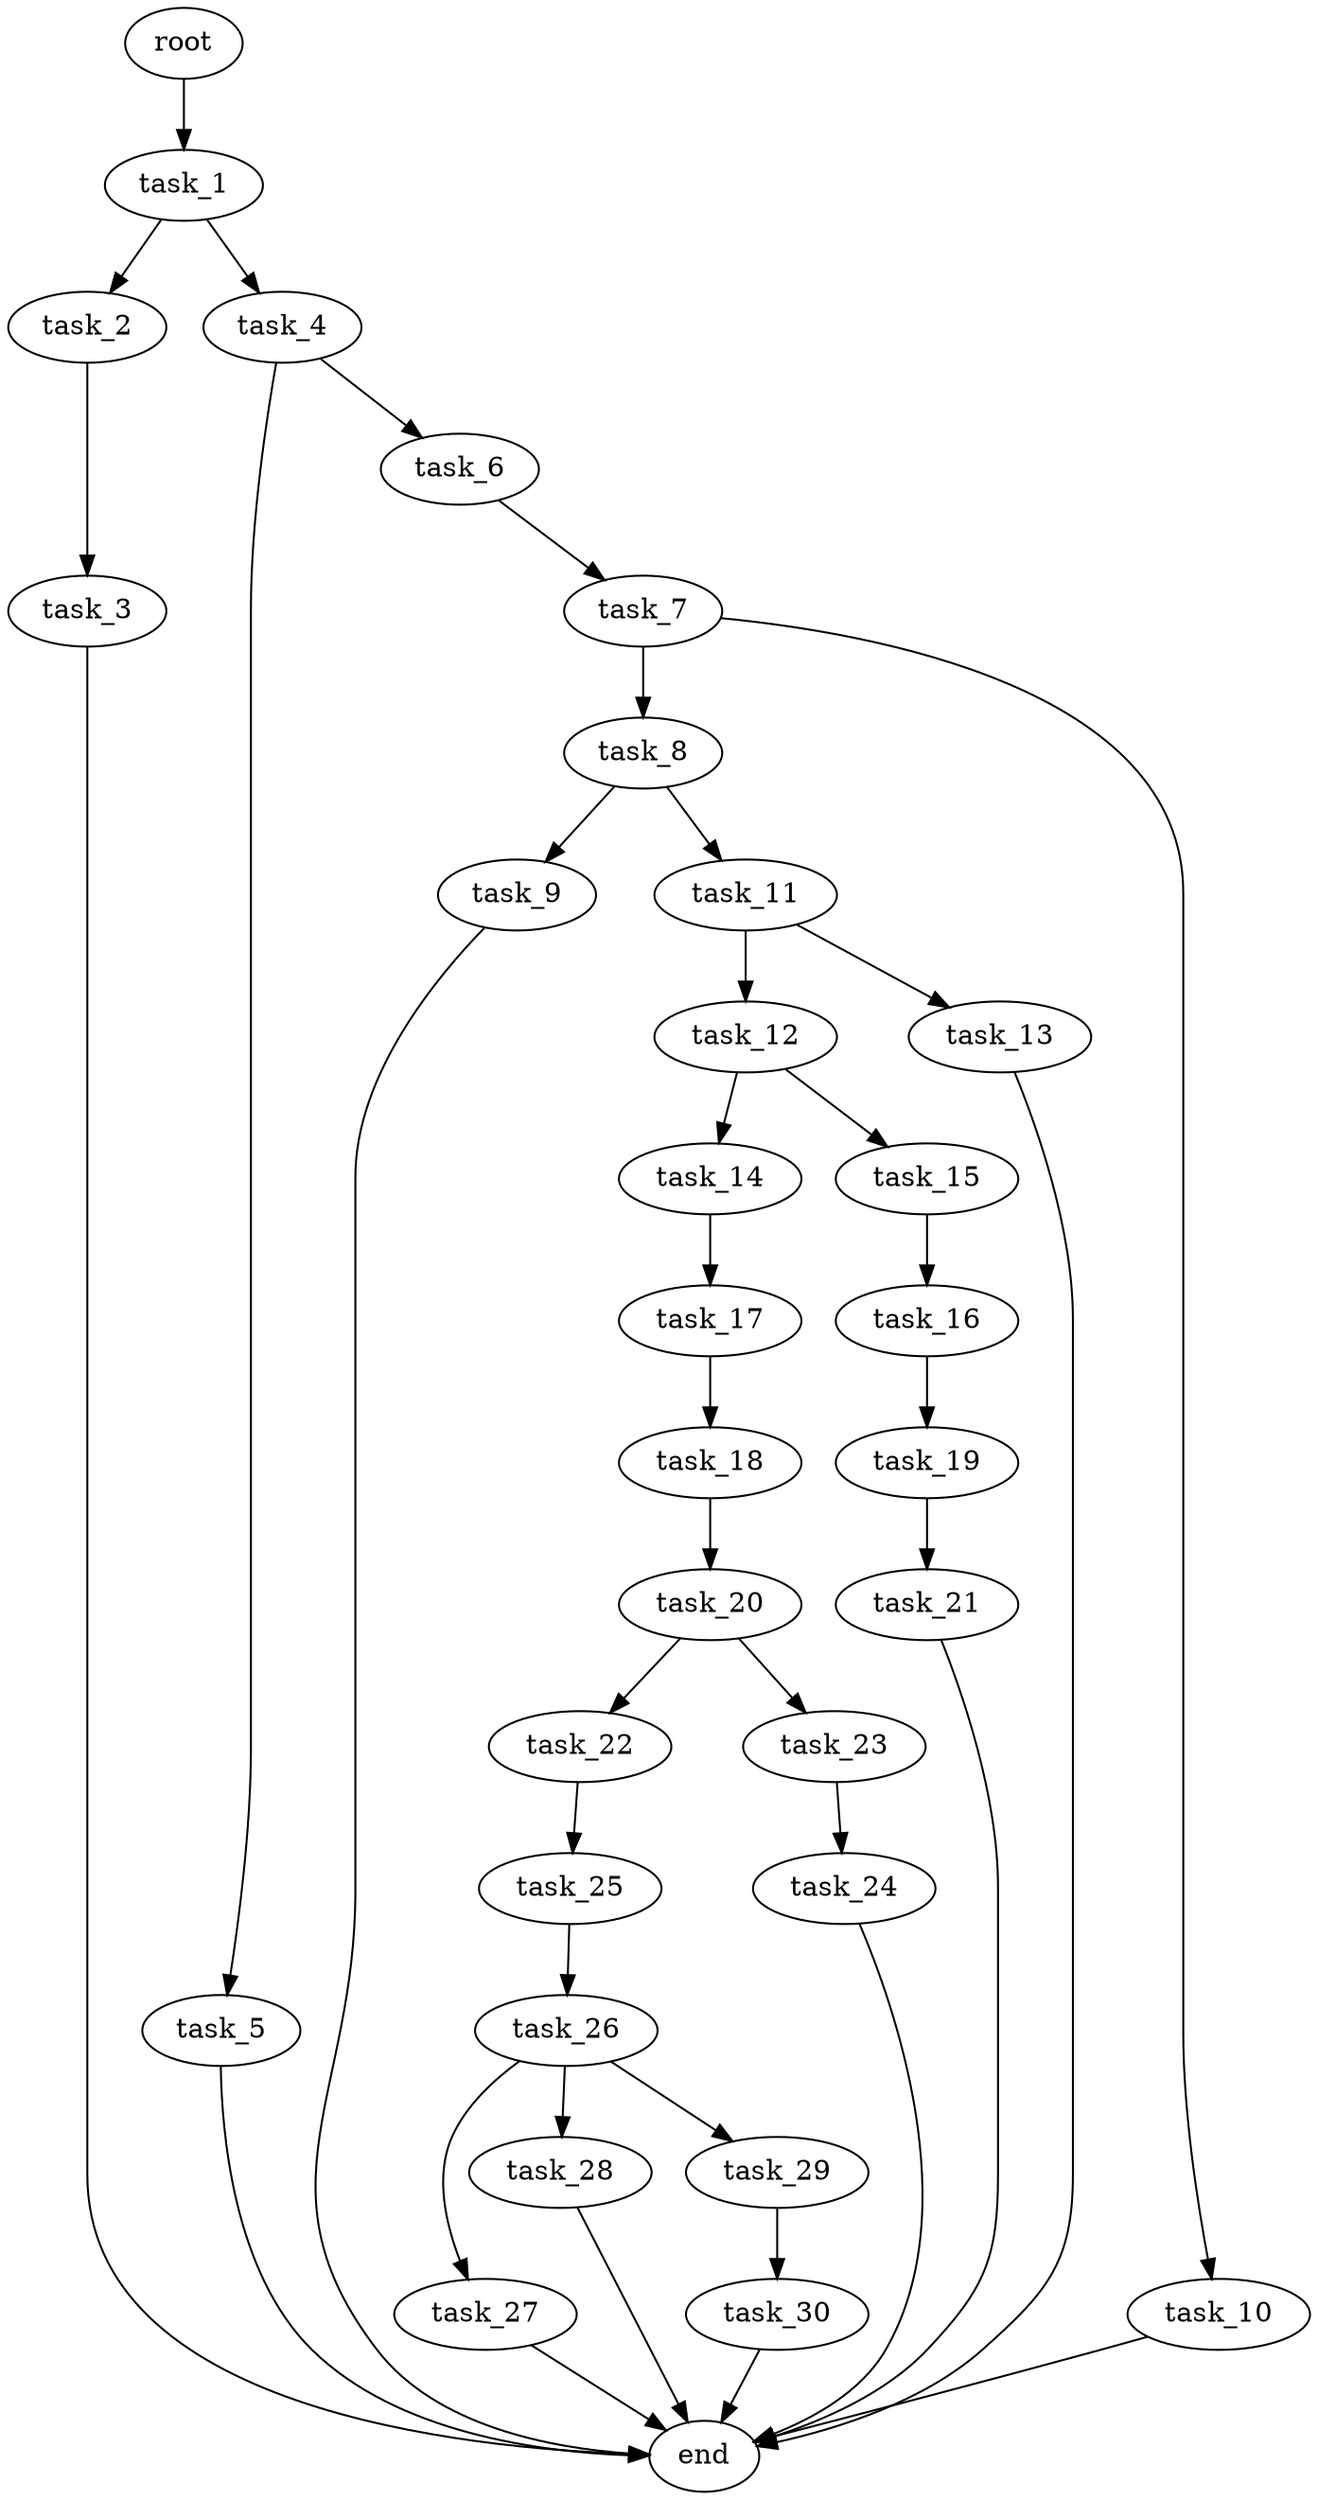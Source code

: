 digraph G {
  root [size="0.000000e+00"];
  task_1 [size="7.241912e+09"];
  task_2 [size="5.008428e+09"];
  task_3 [size="9.743259e+09"];
  task_4 [size="5.379106e+08"];
  task_5 [size="4.371445e+09"];
  task_6 [size="8.386908e+09"];
  task_7 [size="3.406587e+09"];
  task_8 [size="7.690288e+09"];
  task_9 [size="9.548629e+09"];
  task_10 [size="3.967634e+09"];
  task_11 [size="7.735776e+09"];
  task_12 [size="2.972270e+08"];
  task_13 [size="2.733997e+09"];
  task_14 [size="9.925866e+09"];
  task_15 [size="4.906544e+09"];
  task_16 [size="3.558756e+09"];
  task_17 [size="9.411487e+09"];
  task_18 [size="4.319048e+09"];
  task_19 [size="6.797269e+09"];
  task_20 [size="6.607058e+09"];
  task_21 [size="8.578555e+08"];
  task_22 [size="6.186540e+09"];
  task_23 [size="7.980754e+09"];
  task_24 [size="7.131372e+09"];
  task_25 [size="8.212981e+08"];
  task_26 [size="1.543055e+09"];
  task_27 [size="7.117060e+09"];
  task_28 [size="6.339375e+09"];
  task_29 [size="7.396813e+09"];
  task_30 [size="3.167466e+09"];
  end [size="0.000000e+00"];

  root -> task_1 [size="1.000000e-12"];
  task_1 -> task_2 [size="5.008428e+08"];
  task_1 -> task_4 [size="5.379106e+07"];
  task_2 -> task_3 [size="9.743259e+08"];
  task_3 -> end [size="1.000000e-12"];
  task_4 -> task_5 [size="4.371445e+08"];
  task_4 -> task_6 [size="8.386908e+08"];
  task_5 -> end [size="1.000000e-12"];
  task_6 -> task_7 [size="3.406587e+08"];
  task_7 -> task_8 [size="7.690288e+08"];
  task_7 -> task_10 [size="3.967634e+08"];
  task_8 -> task_9 [size="9.548629e+08"];
  task_8 -> task_11 [size="7.735776e+08"];
  task_9 -> end [size="1.000000e-12"];
  task_10 -> end [size="1.000000e-12"];
  task_11 -> task_12 [size="2.972270e+07"];
  task_11 -> task_13 [size="2.733997e+08"];
  task_12 -> task_14 [size="9.925866e+08"];
  task_12 -> task_15 [size="4.906544e+08"];
  task_13 -> end [size="1.000000e-12"];
  task_14 -> task_17 [size="9.411487e+08"];
  task_15 -> task_16 [size="3.558756e+08"];
  task_16 -> task_19 [size="6.797269e+08"];
  task_17 -> task_18 [size="4.319048e+08"];
  task_18 -> task_20 [size="6.607058e+08"];
  task_19 -> task_21 [size="8.578555e+07"];
  task_20 -> task_22 [size="6.186540e+08"];
  task_20 -> task_23 [size="7.980754e+08"];
  task_21 -> end [size="1.000000e-12"];
  task_22 -> task_25 [size="8.212981e+07"];
  task_23 -> task_24 [size="7.131372e+08"];
  task_24 -> end [size="1.000000e-12"];
  task_25 -> task_26 [size="1.543055e+08"];
  task_26 -> task_27 [size="7.117060e+08"];
  task_26 -> task_28 [size="6.339375e+08"];
  task_26 -> task_29 [size="7.396813e+08"];
  task_27 -> end [size="1.000000e-12"];
  task_28 -> end [size="1.000000e-12"];
  task_29 -> task_30 [size="3.167466e+08"];
  task_30 -> end [size="1.000000e-12"];
}
